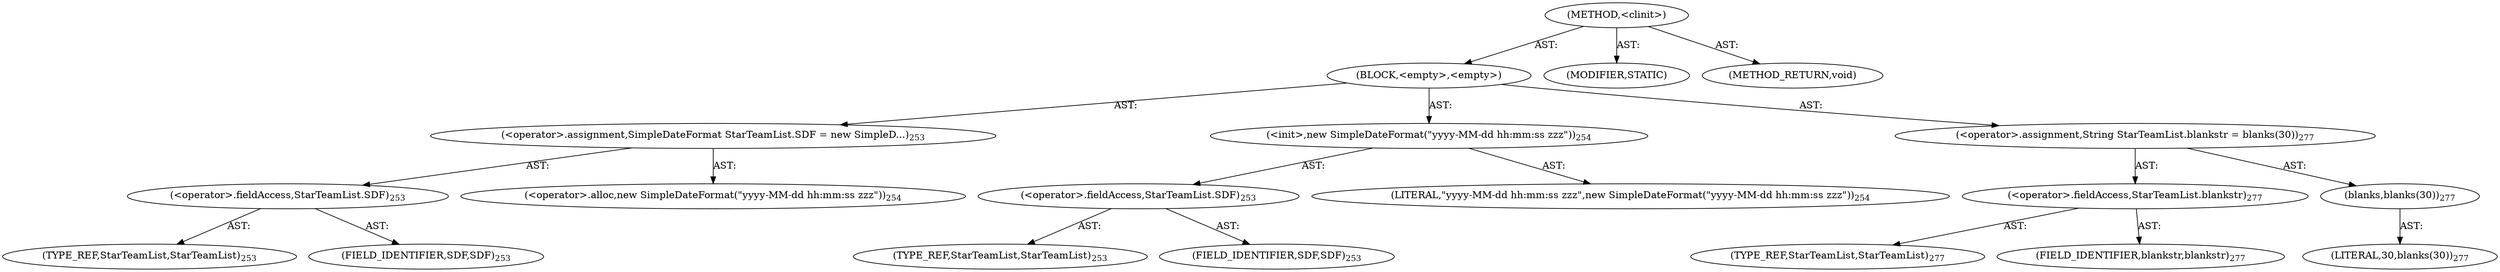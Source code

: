 digraph "&lt;clinit&gt;" {  
"111669149711" [label = <(METHOD,&lt;clinit&gt;)> ]
"25769803821" [label = <(BLOCK,&lt;empty&gt;,&lt;empty&gt;)> ]
"30064771277" [label = <(&lt;operator&gt;.assignment,SimpleDateFormat StarTeamList.SDF = new SimpleD...)<SUB>253</SUB>> ]
"30064771278" [label = <(&lt;operator&gt;.fieldAccess,StarTeamList.SDF)<SUB>253</SUB>> ]
"180388626442" [label = <(TYPE_REF,StarTeamList,StarTeamList)<SUB>253</SUB>> ]
"55834574861" [label = <(FIELD_IDENTIFIER,SDF,SDF)<SUB>253</SUB>> ]
"30064771279" [label = <(&lt;operator&gt;.alloc,new SimpleDateFormat(&quot;yyyy-MM-dd hh:mm:ss zzz&quot;))<SUB>254</SUB>> ]
"30064771280" [label = <(&lt;init&gt;,new SimpleDateFormat(&quot;yyyy-MM-dd hh:mm:ss zzz&quot;))<SUB>254</SUB>> ]
"30064771281" [label = <(&lt;operator&gt;.fieldAccess,StarTeamList.SDF)<SUB>253</SUB>> ]
"180388626443" [label = <(TYPE_REF,StarTeamList,StarTeamList)<SUB>253</SUB>> ]
"55834574862" [label = <(FIELD_IDENTIFIER,SDF,SDF)<SUB>253</SUB>> ]
"90194313249" [label = <(LITERAL,&quot;yyyy-MM-dd hh:mm:ss zzz&quot;,new SimpleDateFormat(&quot;yyyy-MM-dd hh:mm:ss zzz&quot;))<SUB>254</SUB>> ]
"30064771282" [label = <(&lt;operator&gt;.assignment,String StarTeamList.blankstr = blanks(30))<SUB>277</SUB>> ]
"30064771283" [label = <(&lt;operator&gt;.fieldAccess,StarTeamList.blankstr)<SUB>277</SUB>> ]
"180388626444" [label = <(TYPE_REF,StarTeamList,StarTeamList)<SUB>277</SUB>> ]
"55834574863" [label = <(FIELD_IDENTIFIER,blankstr,blankstr)<SUB>277</SUB>> ]
"30064771284" [label = <(blanks,blanks(30))<SUB>277</SUB>> ]
"90194313250" [label = <(LITERAL,30,blanks(30))<SUB>277</SUB>> ]
"133143986211" [label = <(MODIFIER,STATIC)> ]
"128849018895" [label = <(METHOD_RETURN,void)> ]
  "111669149711" -> "25769803821"  [ label = "AST: "] 
  "111669149711" -> "133143986211"  [ label = "AST: "] 
  "111669149711" -> "128849018895"  [ label = "AST: "] 
  "25769803821" -> "30064771277"  [ label = "AST: "] 
  "25769803821" -> "30064771280"  [ label = "AST: "] 
  "25769803821" -> "30064771282"  [ label = "AST: "] 
  "30064771277" -> "30064771278"  [ label = "AST: "] 
  "30064771277" -> "30064771279"  [ label = "AST: "] 
  "30064771278" -> "180388626442"  [ label = "AST: "] 
  "30064771278" -> "55834574861"  [ label = "AST: "] 
  "30064771280" -> "30064771281"  [ label = "AST: "] 
  "30064771280" -> "90194313249"  [ label = "AST: "] 
  "30064771281" -> "180388626443"  [ label = "AST: "] 
  "30064771281" -> "55834574862"  [ label = "AST: "] 
  "30064771282" -> "30064771283"  [ label = "AST: "] 
  "30064771282" -> "30064771284"  [ label = "AST: "] 
  "30064771283" -> "180388626444"  [ label = "AST: "] 
  "30064771283" -> "55834574863"  [ label = "AST: "] 
  "30064771284" -> "90194313250"  [ label = "AST: "] 
}
